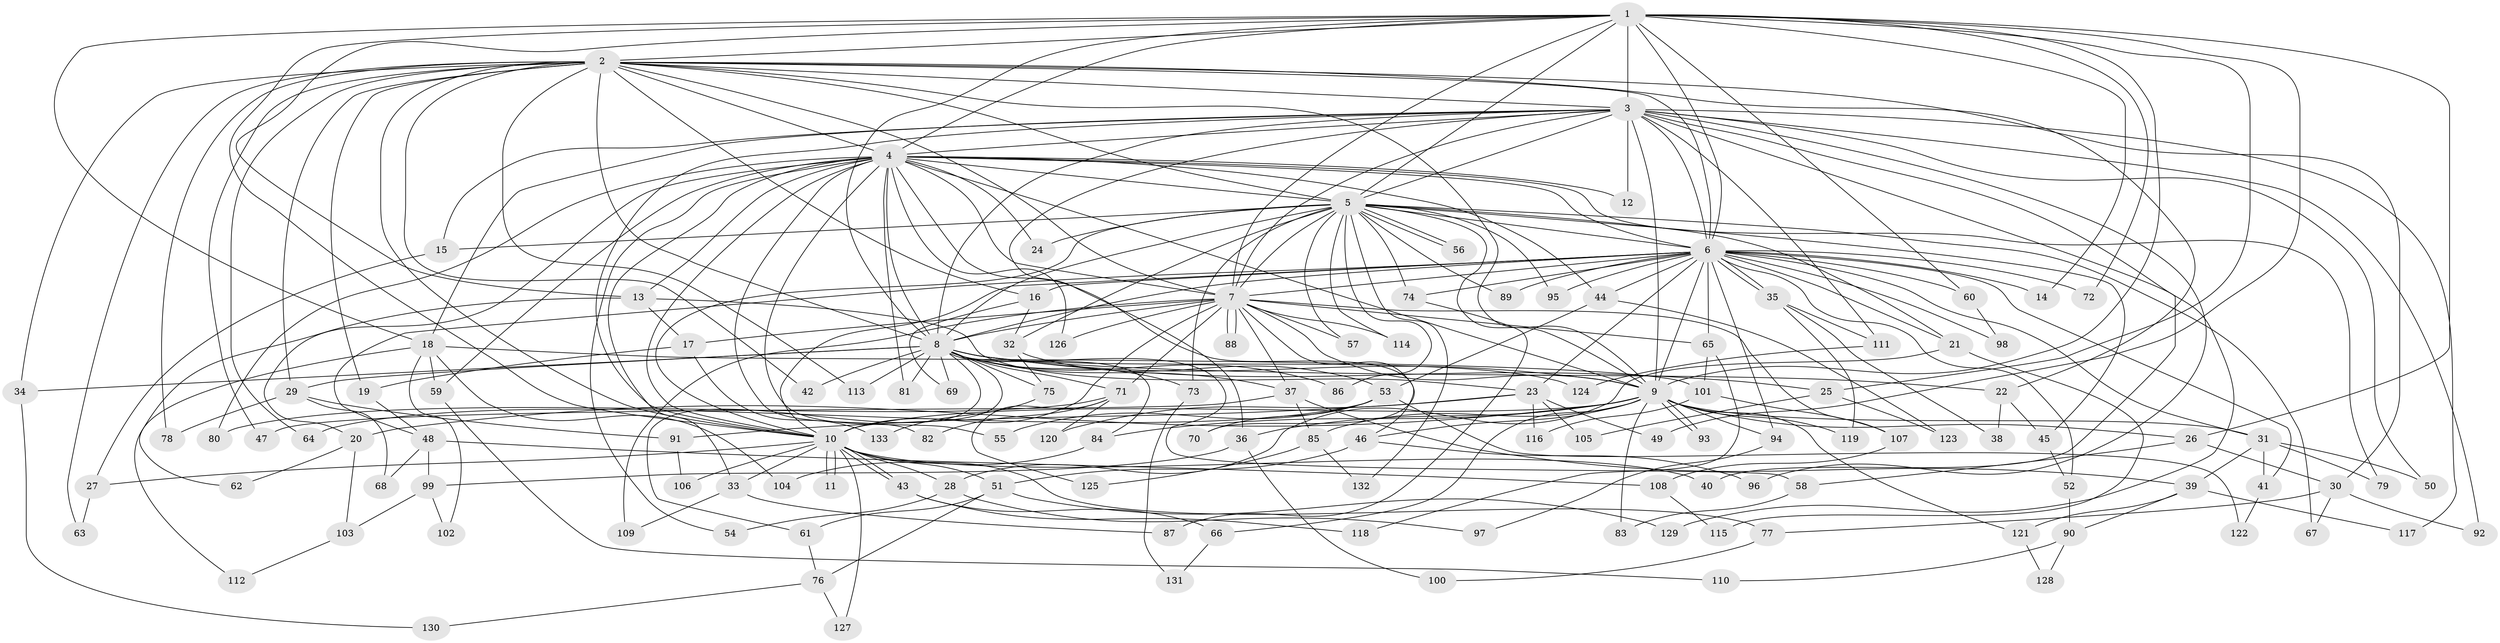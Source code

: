 // Generated by graph-tools (version 1.1) at 2025/44/03/09/25 04:44:49]
// undirected, 133 vertices, 291 edges
graph export_dot {
graph [start="1"]
  node [color=gray90,style=filled];
  1;
  2;
  3;
  4;
  5;
  6;
  7;
  8;
  9;
  10;
  11;
  12;
  13;
  14;
  15;
  16;
  17;
  18;
  19;
  20;
  21;
  22;
  23;
  24;
  25;
  26;
  27;
  28;
  29;
  30;
  31;
  32;
  33;
  34;
  35;
  36;
  37;
  38;
  39;
  40;
  41;
  42;
  43;
  44;
  45;
  46;
  47;
  48;
  49;
  50;
  51;
  52;
  53;
  54;
  55;
  56;
  57;
  58;
  59;
  60;
  61;
  62;
  63;
  64;
  65;
  66;
  67;
  68;
  69;
  70;
  71;
  72;
  73;
  74;
  75;
  76;
  77;
  78;
  79;
  80;
  81;
  82;
  83;
  84;
  85;
  86;
  87;
  88;
  89;
  90;
  91;
  92;
  93;
  94;
  95;
  96;
  97;
  98;
  99;
  100;
  101;
  102;
  103;
  104;
  105;
  106;
  107;
  108;
  109;
  110;
  111;
  112;
  113;
  114;
  115;
  116;
  117;
  118;
  119;
  120;
  121;
  122;
  123;
  124;
  125;
  126;
  127;
  128;
  129;
  130;
  131;
  132;
  133;
  1 -- 2;
  1 -- 3;
  1 -- 4;
  1 -- 5;
  1 -- 6;
  1 -- 7;
  1 -- 8;
  1 -- 9;
  1 -- 10;
  1 -- 13;
  1 -- 14;
  1 -- 18;
  1 -- 25;
  1 -- 26;
  1 -- 49;
  1 -- 60;
  1 -- 72;
  2 -- 3;
  2 -- 4;
  2 -- 5;
  2 -- 6;
  2 -- 7;
  2 -- 8;
  2 -- 9;
  2 -- 10;
  2 -- 16;
  2 -- 19;
  2 -- 22;
  2 -- 29;
  2 -- 30;
  2 -- 34;
  2 -- 42;
  2 -- 47;
  2 -- 63;
  2 -- 64;
  2 -- 78;
  2 -- 113;
  3 -- 4;
  3 -- 5;
  3 -- 6;
  3 -- 7;
  3 -- 8;
  3 -- 9;
  3 -- 10;
  3 -- 12;
  3 -- 15;
  3 -- 18;
  3 -- 36;
  3 -- 40;
  3 -- 50;
  3 -- 92;
  3 -- 96;
  3 -- 111;
  3 -- 117;
  3 -- 129;
  4 -- 5;
  4 -- 6;
  4 -- 7;
  4 -- 8;
  4 -- 9;
  4 -- 10;
  4 -- 12;
  4 -- 13;
  4 -- 20;
  4 -- 24;
  4 -- 33;
  4 -- 44;
  4 -- 46;
  4 -- 54;
  4 -- 55;
  4 -- 59;
  4 -- 79;
  4 -- 80;
  4 -- 81;
  4 -- 82;
  4 -- 126;
  5 -- 6;
  5 -- 7;
  5 -- 8;
  5 -- 9;
  5 -- 10;
  5 -- 15;
  5 -- 21;
  5 -- 24;
  5 -- 32;
  5 -- 45;
  5 -- 56;
  5 -- 56;
  5 -- 57;
  5 -- 67;
  5 -- 73;
  5 -- 74;
  5 -- 86;
  5 -- 89;
  5 -- 95;
  5 -- 114;
  5 -- 132;
  6 -- 7;
  6 -- 8;
  6 -- 9;
  6 -- 10;
  6 -- 14;
  6 -- 16;
  6 -- 21;
  6 -- 23;
  6 -- 31;
  6 -- 35;
  6 -- 35;
  6 -- 41;
  6 -- 44;
  6 -- 48;
  6 -- 52;
  6 -- 60;
  6 -- 65;
  6 -- 72;
  6 -- 74;
  6 -- 89;
  6 -- 94;
  6 -- 95;
  6 -- 98;
  7 -- 8;
  7 -- 9;
  7 -- 10;
  7 -- 17;
  7 -- 37;
  7 -- 57;
  7 -- 65;
  7 -- 70;
  7 -- 71;
  7 -- 88;
  7 -- 88;
  7 -- 107;
  7 -- 109;
  7 -- 114;
  7 -- 126;
  8 -- 9;
  8 -- 10;
  8 -- 22;
  8 -- 25;
  8 -- 29;
  8 -- 34;
  8 -- 37;
  8 -- 42;
  8 -- 58;
  8 -- 61;
  8 -- 69;
  8 -- 71;
  8 -- 73;
  8 -- 75;
  8 -- 81;
  8 -- 84;
  8 -- 86;
  8 -- 113;
  8 -- 124;
  9 -- 10;
  9 -- 20;
  9 -- 26;
  9 -- 31;
  9 -- 36;
  9 -- 46;
  9 -- 66;
  9 -- 83;
  9 -- 84;
  9 -- 85;
  9 -- 93;
  9 -- 93;
  9 -- 94;
  9 -- 119;
  9 -- 121;
  10 -- 11;
  10 -- 11;
  10 -- 27;
  10 -- 28;
  10 -- 33;
  10 -- 40;
  10 -- 43;
  10 -- 43;
  10 -- 51;
  10 -- 77;
  10 -- 106;
  10 -- 127;
  13 -- 17;
  13 -- 23;
  13 -- 62;
  15 -- 27;
  16 -- 32;
  16 -- 69;
  17 -- 19;
  17 -- 133;
  18 -- 59;
  18 -- 101;
  18 -- 102;
  18 -- 104;
  18 -- 112;
  19 -- 48;
  20 -- 62;
  20 -- 103;
  21 -- 28;
  21 -- 115;
  22 -- 38;
  22 -- 45;
  23 -- 49;
  23 -- 91;
  23 -- 105;
  23 -- 116;
  23 -- 120;
  25 -- 105;
  25 -- 123;
  26 -- 30;
  26 -- 58;
  27 -- 63;
  28 -- 54;
  28 -- 97;
  29 -- 68;
  29 -- 78;
  29 -- 91;
  30 -- 67;
  30 -- 77;
  30 -- 92;
  31 -- 39;
  31 -- 41;
  31 -- 50;
  31 -- 79;
  32 -- 53;
  32 -- 75;
  33 -- 87;
  33 -- 109;
  34 -- 130;
  35 -- 38;
  35 -- 111;
  35 -- 119;
  36 -- 99;
  36 -- 100;
  37 -- 39;
  37 -- 47;
  37 -- 85;
  39 -- 90;
  39 -- 117;
  39 -- 121;
  41 -- 122;
  43 -- 66;
  43 -- 118;
  44 -- 53;
  44 -- 123;
  45 -- 52;
  46 -- 51;
  46 -- 96;
  48 -- 68;
  48 -- 99;
  48 -- 108;
  51 -- 61;
  51 -- 76;
  51 -- 129;
  52 -- 90;
  53 -- 55;
  53 -- 64;
  53 -- 70;
  53 -- 122;
  58 -- 83;
  59 -- 110;
  60 -- 98;
  61 -- 76;
  65 -- 101;
  65 -- 118;
  66 -- 131;
  71 -- 80;
  71 -- 82;
  71 -- 120;
  71 -- 125;
  73 -- 131;
  74 -- 87;
  75 -- 133;
  76 -- 127;
  76 -- 130;
  77 -- 100;
  84 -- 104;
  85 -- 125;
  85 -- 132;
  90 -- 110;
  90 -- 128;
  91 -- 106;
  94 -- 97;
  99 -- 102;
  99 -- 103;
  101 -- 107;
  101 -- 116;
  103 -- 112;
  107 -- 108;
  108 -- 115;
  111 -- 124;
  121 -- 128;
}
